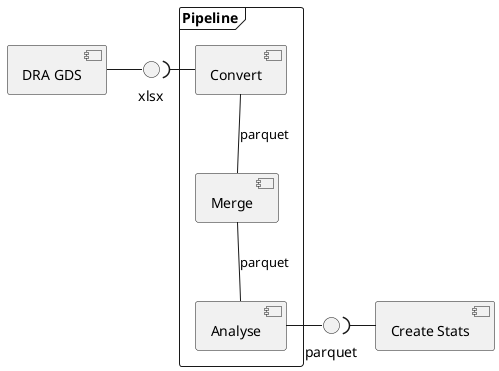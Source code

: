 @startuml
component [DRA GDS]
frame [Pipeline] {
    component [Convert]
    component [Merge]
    component [Analyse]
}
component [Create Stats]

interface xlsx
interface parquet

[DRA GDS] - xlsx
xlsx )- [Convert]
[Convert] -- [Merge]: "parquet"
[Merge] -- [Analyse]: "parquet"
[Analyse] - parquet
parquet )- [Create Stats]
@enduml